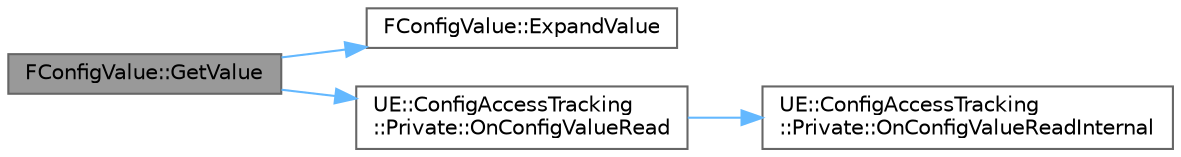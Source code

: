 digraph "FConfigValue::GetValue"
{
 // INTERACTIVE_SVG=YES
 // LATEX_PDF_SIZE
  bgcolor="transparent";
  edge [fontname=Helvetica,fontsize=10,labelfontname=Helvetica,labelfontsize=10];
  node [fontname=Helvetica,fontsize=10,shape=box,height=0.2,width=0.4];
  rankdir="LR";
  Node1 [id="Node000001",label="FConfigValue::GetValue",height=0.2,width=0.4,color="gray40", fillcolor="grey60", style="filled", fontcolor="black",tooltip=" "];
  Node1 -> Node2 [id="edge1_Node000001_Node000002",color="steelblue1",style="solid",tooltip=" "];
  Node2 [id="Node000002",label="FConfigValue::ExpandValue",height=0.2,width=0.4,color="grey40", fillcolor="white", style="filled",URL="$db/dc1/structFConfigValue.html#a8805a172a566cf5e38421ce595f0940b",tooltip="Given a collapsed config value, try and produce an expanded version of it (removing any placeholder t..."];
  Node1 -> Node3 [id="edge2_Node000001_Node000003",color="steelblue1",style="solid",tooltip=" "];
  Node3 [id="Node000003",label="UE::ConfigAccessTracking\l::Private::OnConfigValueRead",height=0.2,width=0.4,color="grey40", fillcolor="white", style="filled",URL="$dc/de8/namespaceUE_1_1ConfigAccessTracking_1_1Private.html#a95f27b10c00ef9a408816427e318f4e3",tooltip=" "];
  Node3 -> Node4 [id="edge3_Node000003_Node000004",color="steelblue1",style="solid",tooltip=" "];
  Node4 [id="Node000004",label="UE::ConfigAccessTracking\l::Private::OnConfigValueReadInternal",height=0.2,width=0.4,color="grey40", fillcolor="white", style="filled",URL="$dc/de8/namespaceUE_1_1ConfigAccessTracking_1_1Private.html#a34e73355b44a2bc6a1a94438a86c24ff",tooltip=" "];
}
